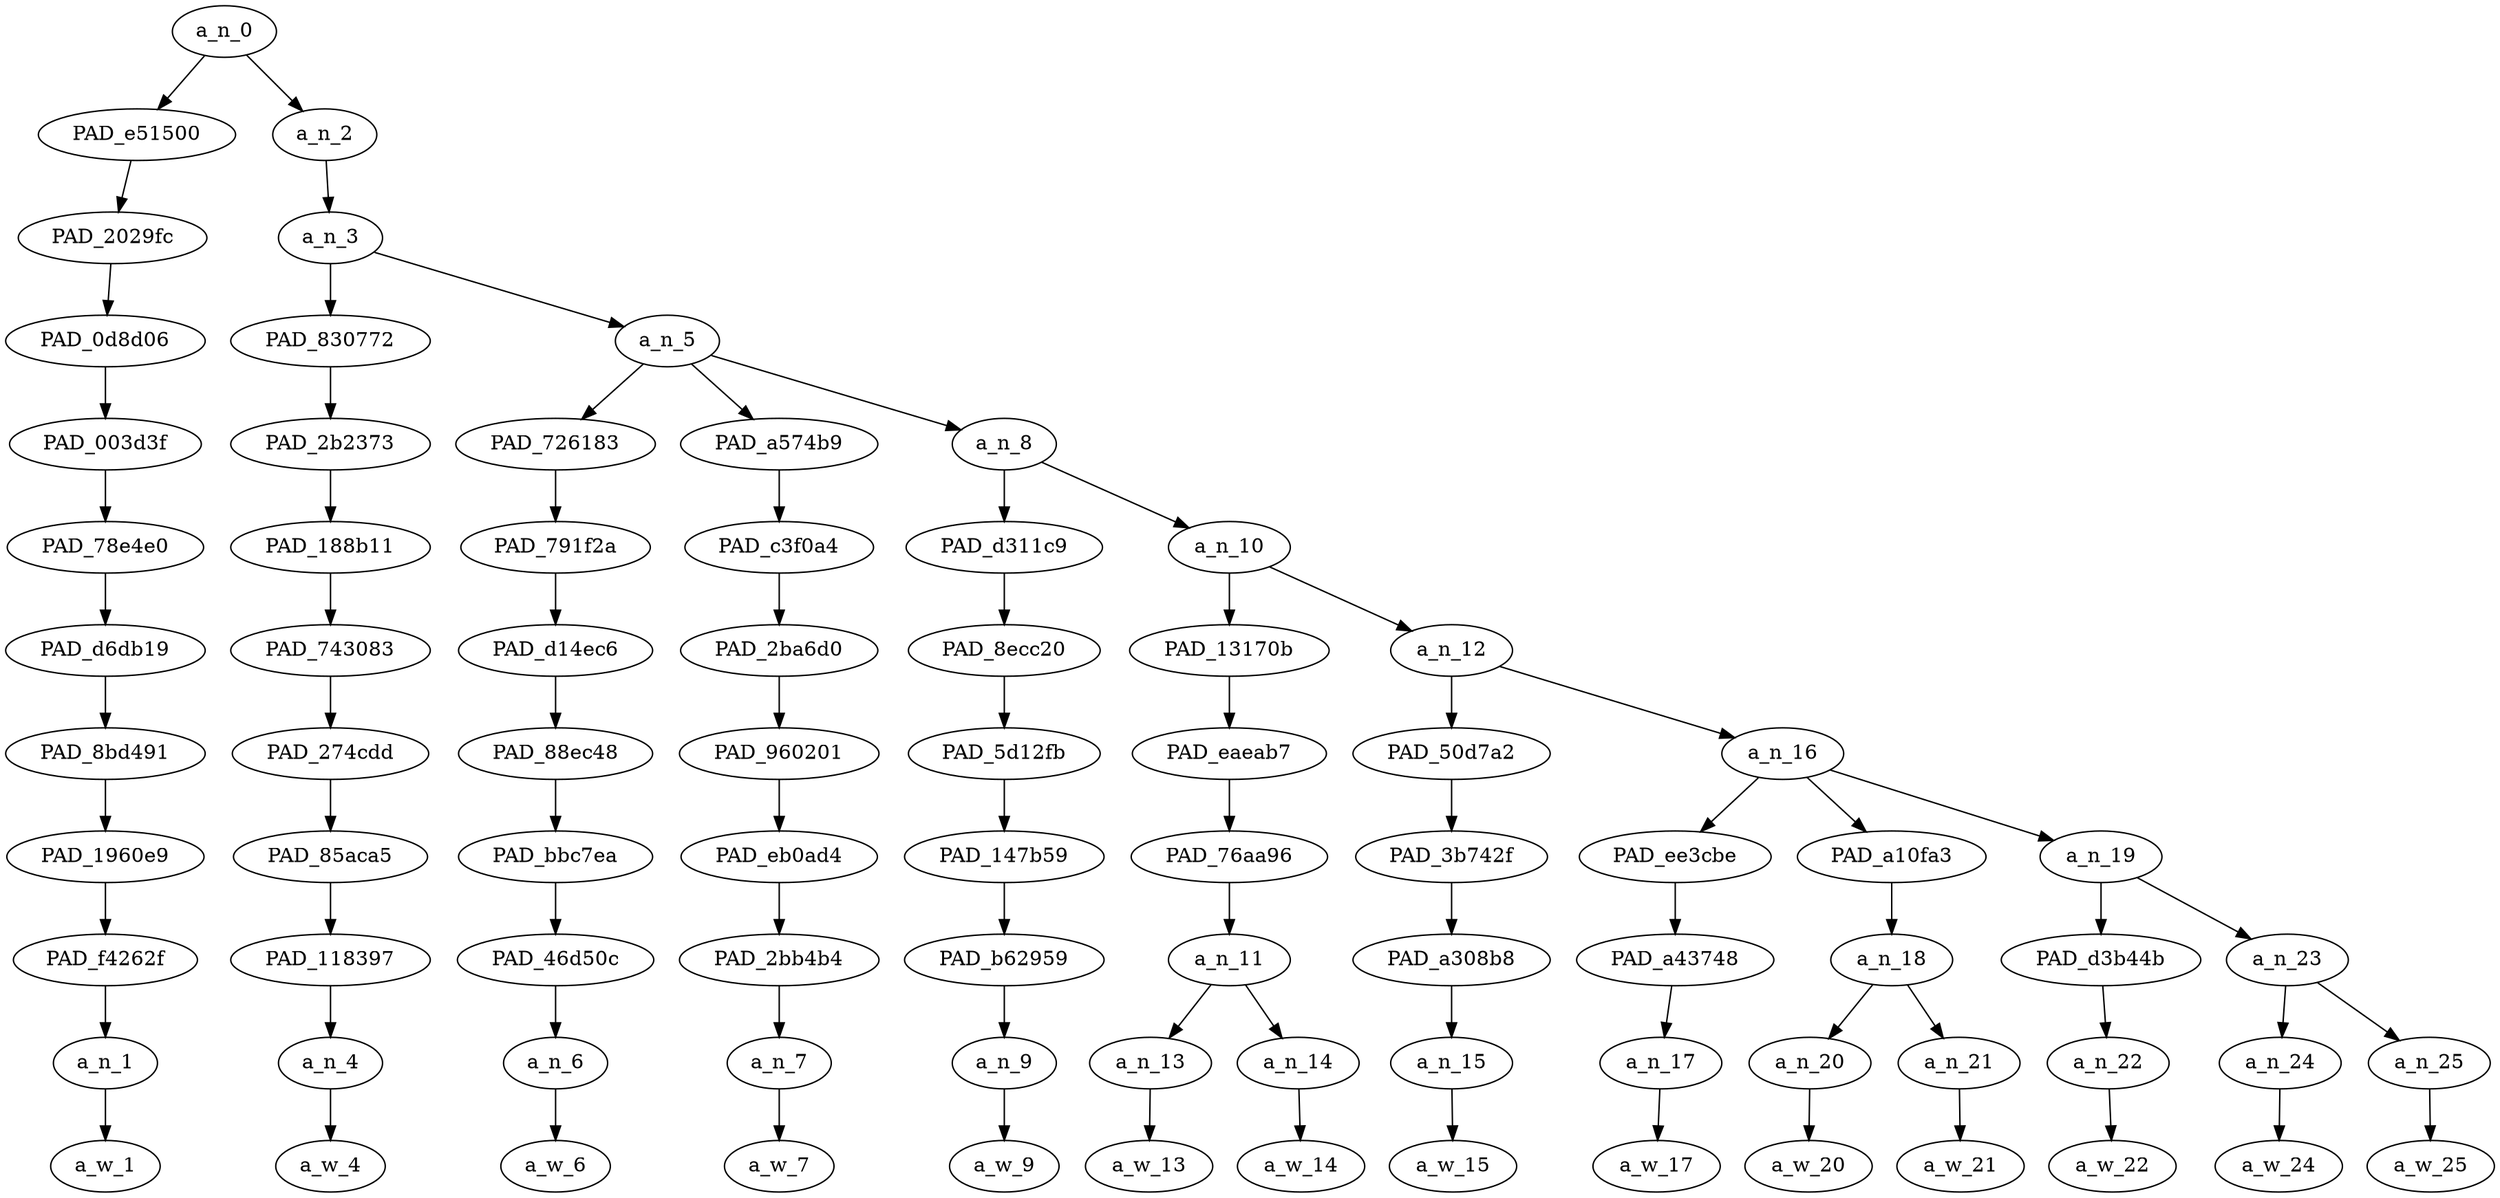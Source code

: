 strict digraph "" {
	a_n_0	[div_dir=1,
		index=0,
		level=11,
		pos="1.1223958333333335,11!",
		text_span="[0, 1, 2, 3, 4, 5, 6, 7, 8, 9, 10, 11, 12, 13]",
		value=1.00000000];
	PAD_e51500	[div_dir=1,
		index=0,
		level=10,
		pos="0.0,10!",
		text_span="[0]",
		value=0.08794914];
	a_n_0 -> PAD_e51500;
	a_n_2	[div_dir=1,
		index=1,
		level=10,
		pos="2.244791666666667,10!",
		text_span="[1, 2, 3, 4, 5, 6, 7, 8, 9, 10, 11, 12, 13]",
		value=0.91085285];
	a_n_0 -> a_n_2;
	PAD_2029fc	[div_dir=1,
		index=0,
		level=9,
		pos="0.0,9!",
		text_span="[0]",
		value=0.08794914];
	PAD_e51500 -> PAD_2029fc;
	PAD_0d8d06	[div_dir=1,
		index=0,
		level=8,
		pos="0.0,8!",
		text_span="[0]",
		value=0.08794914];
	PAD_2029fc -> PAD_0d8d06;
	PAD_003d3f	[div_dir=1,
		index=0,
		level=7,
		pos="0.0,7!",
		text_span="[0]",
		value=0.08794914];
	PAD_0d8d06 -> PAD_003d3f;
	PAD_78e4e0	[div_dir=1,
		index=0,
		level=6,
		pos="0.0,6!",
		text_span="[0]",
		value=0.08794914];
	PAD_003d3f -> PAD_78e4e0;
	PAD_d6db19	[div_dir=1,
		index=0,
		level=5,
		pos="0.0,5!",
		text_span="[0]",
		value=0.08794914];
	PAD_78e4e0 -> PAD_d6db19;
	PAD_8bd491	[div_dir=1,
		index=0,
		level=4,
		pos="0.0,4!",
		text_span="[0]",
		value=0.08794914];
	PAD_d6db19 -> PAD_8bd491;
	PAD_1960e9	[div_dir=1,
		index=0,
		level=3,
		pos="0.0,3!",
		text_span="[0]",
		value=0.08794914];
	PAD_8bd491 -> PAD_1960e9;
	PAD_f4262f	[div_dir=1,
		index=0,
		level=2,
		pos="0.0,2!",
		text_span="[0]",
		value=0.08794914];
	PAD_1960e9 -> PAD_f4262f;
	a_n_1	[div_dir=1,
		index=0,
		level=1,
		pos="0.0,1!",
		text_span="[0]",
		value=0.08794914];
	PAD_f4262f -> a_n_1;
	a_w_1	[div_dir=0,
		index=0,
		level=0,
		pos="0,0!",
		text_span="[0]",
		value=damn];
	a_n_1 -> a_w_1;
	a_n_3	[div_dir=1,
		index=1,
		level=9,
		pos="2.244791666666667,9!",
		text_span="[1, 2, 3, 4, 5, 6, 7, 8, 9, 10, 11, 12, 13]",
		value=0.90981534];
	a_n_2 -> a_n_3;
	PAD_830772	[div_dir=-1,
		index=1,
		level=8,
		pos="1.0,8!",
		text_span="[1]",
		value=0.04525988];
	a_n_3 -> PAD_830772;
	a_n_5	[div_dir=1,
		index=2,
		level=8,
		pos="3.4895833333333335,8!",
		text_span="[2, 3, 4, 5, 6, 7, 8, 9, 10, 11, 12, 13]",
		value=0.86351795];
	a_n_3 -> a_n_5;
	PAD_2b2373	[div_dir=-1,
		index=1,
		level=7,
		pos="1.0,7!",
		text_span="[1]",
		value=0.04525988];
	PAD_830772 -> PAD_2b2373;
	PAD_188b11	[div_dir=-1,
		index=1,
		level=6,
		pos="1.0,6!",
		text_span="[1]",
		value=0.04525988];
	PAD_2b2373 -> PAD_188b11;
	PAD_743083	[div_dir=-1,
		index=1,
		level=5,
		pos="1.0,5!",
		text_span="[1]",
		value=0.04525988];
	PAD_188b11 -> PAD_743083;
	PAD_274cdd	[div_dir=-1,
		index=1,
		level=4,
		pos="1.0,4!",
		text_span="[1]",
		value=0.04525988];
	PAD_743083 -> PAD_274cdd;
	PAD_85aca5	[div_dir=-1,
		index=1,
		level=3,
		pos="1.0,3!",
		text_span="[1]",
		value=0.04525988];
	PAD_274cdd -> PAD_85aca5;
	PAD_118397	[div_dir=-1,
		index=1,
		level=2,
		pos="1.0,2!",
		text_span="[1]",
		value=0.04525988];
	PAD_85aca5 -> PAD_118397;
	a_n_4	[div_dir=-1,
		index=1,
		level=1,
		pos="1.0,1!",
		text_span="[1]",
		value=0.04525988];
	PAD_118397 -> a_n_4;
	a_w_4	[div_dir=0,
		index=1,
		level=0,
		pos="1,0!",
		text_span="[1]",
		value=i];
	a_n_4 -> a_w_4;
	PAD_726183	[div_dir=1,
		index=2,
		level=7,
		pos="2.0,7!",
		text_span="[2]",
		value=0.04176743];
	a_n_5 -> PAD_726183;
	PAD_a574b9	[div_dir=-1,
		index=3,
		level=7,
		pos="3.0,7!",
		text_span="[3]",
		value=0.03538044];
	a_n_5 -> PAD_a574b9;
	a_n_8	[div_dir=1,
		index=4,
		level=7,
		pos="5.46875,7!",
		text_span="[4, 5, 6, 7, 8, 9, 10, 11, 12, 13]",
		value=0.78528795];
	a_n_5 -> a_n_8;
	PAD_791f2a	[div_dir=1,
		index=2,
		level=6,
		pos="2.0,6!",
		text_span="[2]",
		value=0.04176743];
	PAD_726183 -> PAD_791f2a;
	PAD_d14ec6	[div_dir=1,
		index=2,
		level=5,
		pos="2.0,5!",
		text_span="[2]",
		value=0.04176743];
	PAD_791f2a -> PAD_d14ec6;
	PAD_88ec48	[div_dir=1,
		index=2,
		level=4,
		pos="2.0,4!",
		text_span="[2]",
		value=0.04176743];
	PAD_d14ec6 -> PAD_88ec48;
	PAD_bbc7ea	[div_dir=1,
		index=2,
		level=3,
		pos="2.0,3!",
		text_span="[2]",
		value=0.04176743];
	PAD_88ec48 -> PAD_bbc7ea;
	PAD_46d50c	[div_dir=1,
		index=2,
		level=2,
		pos="2.0,2!",
		text_span="[2]",
		value=0.04176743];
	PAD_bbc7ea -> PAD_46d50c;
	a_n_6	[div_dir=1,
		index=2,
		level=1,
		pos="2.0,1!",
		text_span="[2]",
		value=0.04176743];
	PAD_46d50c -> a_n_6;
	a_w_6	[div_dir=0,
		index=2,
		level=0,
		pos="2,0!",
		text_span="[2]",
		value=have];
	a_n_6 -> a_w_6;
	PAD_c3f0a4	[div_dir=-1,
		index=3,
		level=6,
		pos="3.0,6!",
		text_span="[3]",
		value=0.03538044];
	PAD_a574b9 -> PAD_c3f0a4;
	PAD_2ba6d0	[div_dir=-1,
		index=3,
		level=5,
		pos="3.0,5!",
		text_span="[3]",
		value=0.03538044];
	PAD_c3f0a4 -> PAD_2ba6d0;
	PAD_960201	[div_dir=-1,
		index=3,
		level=4,
		pos="3.0,4!",
		text_span="[3]",
		value=0.03538044];
	PAD_2ba6d0 -> PAD_960201;
	PAD_eb0ad4	[div_dir=-1,
		index=3,
		level=3,
		pos="3.0,3!",
		text_span="[3]",
		value=0.03538044];
	PAD_960201 -> PAD_eb0ad4;
	PAD_2bb4b4	[div_dir=-1,
		index=3,
		level=2,
		pos="3.0,2!",
		text_span="[3]",
		value=0.03538044];
	PAD_eb0ad4 -> PAD_2bb4b4;
	a_n_7	[div_dir=-1,
		index=3,
		level=1,
		pos="3.0,1!",
		text_span="[3]",
		value=0.03538044];
	PAD_2bb4b4 -> a_n_7;
	a_w_7	[div_dir=0,
		index=3,
		level=0,
		pos="3,0!",
		text_span="[3]",
		value=not];
	a_n_7 -> a_w_7;
	PAD_d311c9	[div_dir=1,
		index=4,
		level=6,
		pos="4.0,6!",
		text_span="[4]",
		value=0.04174027];
	a_n_8 -> PAD_d311c9;
	a_n_10	[div_dir=1,
		index=5,
		level=6,
		pos="6.9375,6!",
		text_span="[5, 6, 7, 8, 9, 10, 11, 12, 13]",
		value=0.74240603];
	a_n_8 -> a_n_10;
	PAD_8ecc20	[div_dir=1,
		index=4,
		level=5,
		pos="4.0,5!",
		text_span="[4]",
		value=0.04174027];
	PAD_d311c9 -> PAD_8ecc20;
	PAD_5d12fb	[div_dir=1,
		index=4,
		level=4,
		pos="4.0,4!",
		text_span="[4]",
		value=0.04174027];
	PAD_8ecc20 -> PAD_5d12fb;
	PAD_147b59	[div_dir=1,
		index=4,
		level=3,
		pos="4.0,3!",
		text_span="[4]",
		value=0.04174027];
	PAD_5d12fb -> PAD_147b59;
	PAD_b62959	[div_dir=1,
		index=4,
		level=2,
		pos="4.0,2!",
		text_span="[4]",
		value=0.04174027];
	PAD_147b59 -> PAD_b62959;
	a_n_9	[div_dir=1,
		index=4,
		level=1,
		pos="4.0,1!",
		text_span="[4]",
		value=0.04174027];
	PAD_b62959 -> a_n_9;
	a_w_9	[div_dir=0,
		index=4,
		level=0,
		pos="4,0!",
		text_span="[4]",
		value=seen];
	a_n_9 -> a_w_9;
	PAD_13170b	[div_dir=1,
		index=5,
		level=5,
		pos="5.5,5!",
		text_span="[5, 6]",
		value=0.32114295];
	a_n_10 -> PAD_13170b;
	a_n_12	[div_dir=1,
		index=6,
		level=5,
		pos="8.375,5!",
		text_span="[7, 8, 9, 10, 11, 12, 13]",
		value=0.42007960];
	a_n_10 -> a_n_12;
	PAD_eaeab7	[div_dir=1,
		index=5,
		level=4,
		pos="5.5,4!",
		text_span="[5, 6]",
		value=0.32114295];
	PAD_13170b -> PAD_eaeab7;
	PAD_76aa96	[div_dir=1,
		index=5,
		level=3,
		pos="5.5,3!",
		text_span="[5, 6]",
		value=0.32114295];
	PAD_eaeab7 -> PAD_76aa96;
	a_n_11	[div_dir=1,
		index=5,
		level=2,
		pos="5.5,2!",
		text_span="[5, 6]",
		value=0.32114295];
	PAD_76aa96 -> a_n_11;
	a_n_13	[div_dir=1,
		index=5,
		level=1,
		pos="5.0,1!",
		text_span="[5]",
		value=0.05489917];
	a_n_11 -> a_n_13;
	a_n_14	[div_dir=1,
		index=6,
		level=1,
		pos="6.0,1!",
		text_span="[6]",
		value=0.26466297];
	a_n_11 -> a_n_14;
	a_w_13	[div_dir=0,
		index=5,
		level=0,
		pos="5,0!",
		text_span="[5]",
		value=a];
	a_n_13 -> a_w_13;
	a_w_14	[div_dir=0,
		index=6,
		level=0,
		pos="6,0!",
		text_span="[6]",
		value=nigger];
	a_n_14 -> a_w_14;
	PAD_50d7a2	[div_dir=1,
		index=6,
		level=4,
		pos="7.0,4!",
		text_span="[7]",
		value=0.06457429];
	a_n_12 -> PAD_50d7a2;
	a_n_16	[div_dir=1,
		index=7,
		level=4,
		pos="9.75,4!",
		text_span="[8, 9, 10, 11, 12, 13]",
		value=0.35506154];
	a_n_12 -> a_n_16;
	PAD_3b742f	[div_dir=1,
		index=6,
		level=3,
		pos="7.0,3!",
		text_span="[7]",
		value=0.06457429];
	PAD_50d7a2 -> PAD_3b742f;
	PAD_a308b8	[div_dir=1,
		index=6,
		level=2,
		pos="7.0,2!",
		text_span="[7]",
		value=0.06457429];
	PAD_3b742f -> PAD_a308b8;
	a_n_15	[div_dir=1,
		index=7,
		level=1,
		pos="7.0,1!",
		text_span="[7]",
		value=0.06457429];
	PAD_a308b8 -> a_n_15;
	a_w_15	[div_dir=0,
		index=7,
		level=0,
		pos="7,0!",
		text_span="[7]",
		value=get];
	a_n_15 -> a_w_15;
	PAD_ee3cbe	[div_dir=1,
		index=7,
		level=3,
		pos="8.0,3!",
		text_span="[8]",
		value=0.07665084];
	a_n_16 -> PAD_ee3cbe;
	PAD_a10fa3	[div_dir=-1,
		index=8,
		level=3,
		pos="9.5,3!",
		text_span="[9, 10]",
		value=0.07082409];
	a_n_16 -> PAD_a10fa3;
	a_n_19	[div_dir=1,
		index=9,
		level=3,
		pos="11.75,3!",
		text_span="[11, 12, 13]",
		value=0.20734649];
	a_n_16 -> a_n_19;
	PAD_a43748	[div_dir=1,
		index=7,
		level=2,
		pos="8.0,2!",
		text_span="[8]",
		value=0.07665084];
	PAD_ee3cbe -> PAD_a43748;
	a_n_17	[div_dir=1,
		index=8,
		level=1,
		pos="8.0,1!",
		text_span="[8]",
		value=0.07665084];
	PAD_a43748 -> a_n_17;
	a_w_17	[div_dir=0,
		index=8,
		level=0,
		pos="8,0!",
		text_span="[8]",
		value=whipped];
	a_n_17 -> a_w_17;
	a_n_18	[div_dir=-1,
		index=8,
		level=2,
		pos="9.5,2!",
		text_span="[9, 10]",
		value=0.07082409];
	PAD_a10fa3 -> a_n_18;
	a_n_20	[div_dir=-1,
		index=9,
		level=1,
		pos="9.0,1!",
		text_span="[9]",
		value=0.03271110];
	a_n_18 -> a_n_20;
	a_n_21	[div_dir=1,
		index=10,
		level=1,
		pos="10.0,1!",
		text_span="[10]",
		value=0.03808922];
	a_n_18 -> a_n_21;
	a_w_20	[div_dir=0,
		index=9,
		level=0,
		pos="9,0!",
		text_span="[9]",
		value=that];
	a_n_20 -> a_w_20;
	a_w_21	[div_dir=0,
		index=10,
		level=0,
		pos="10,0!",
		text_span="[10]",
		value=badly];
	a_n_21 -> a_w_21;
	PAD_d3b44b	[div_dir=-1,
		index=9,
		level=2,
		pos="11.0,2!",
		text_span="[11]",
		value=0.03134895];
	a_n_19 -> PAD_d3b44b;
	a_n_23	[div_dir=1,
		index=10,
		level=2,
		pos="12.5,2!",
		text_span="[12, 13]",
		value=0.17579903];
	a_n_19 -> a_n_23;
	a_n_22	[div_dir=-1,
		index=11,
		level=1,
		pos="11.0,1!",
		text_span="[11]",
		value=0.03134895];
	PAD_d3b44b -> a_n_22;
	a_w_22	[div_dir=0,
		index=11,
		level=0,
		pos="11,0!",
		text_span="[11]",
		value=since];
	a_n_22 -> a_w_22;
	a_n_24	[div_dir=1,
		index=12,
		level=1,
		pos="12.0,1!",
		text_span="[12]",
		value=0.08800087];
	a_n_23 -> a_n_24;
	a_n_25	[div_dir=1,
		index=13,
		level=1,
		pos="13.0,1!",
		text_span="[13]",
		value=0.08755992];
	a_n_23 -> a_n_25;
	a_w_24	[div_dir=0,
		index=12,
		level=0,
		pos="12,0!",
		text_span="[12]",
		value=kunta];
	a_n_24 -> a_w_24;
	a_w_25	[div_dir=0,
		index=13,
		level=0,
		pos="13,0!",
		text_span="[13]",
		value=kinte];
	a_n_25 -> a_w_25;
}
